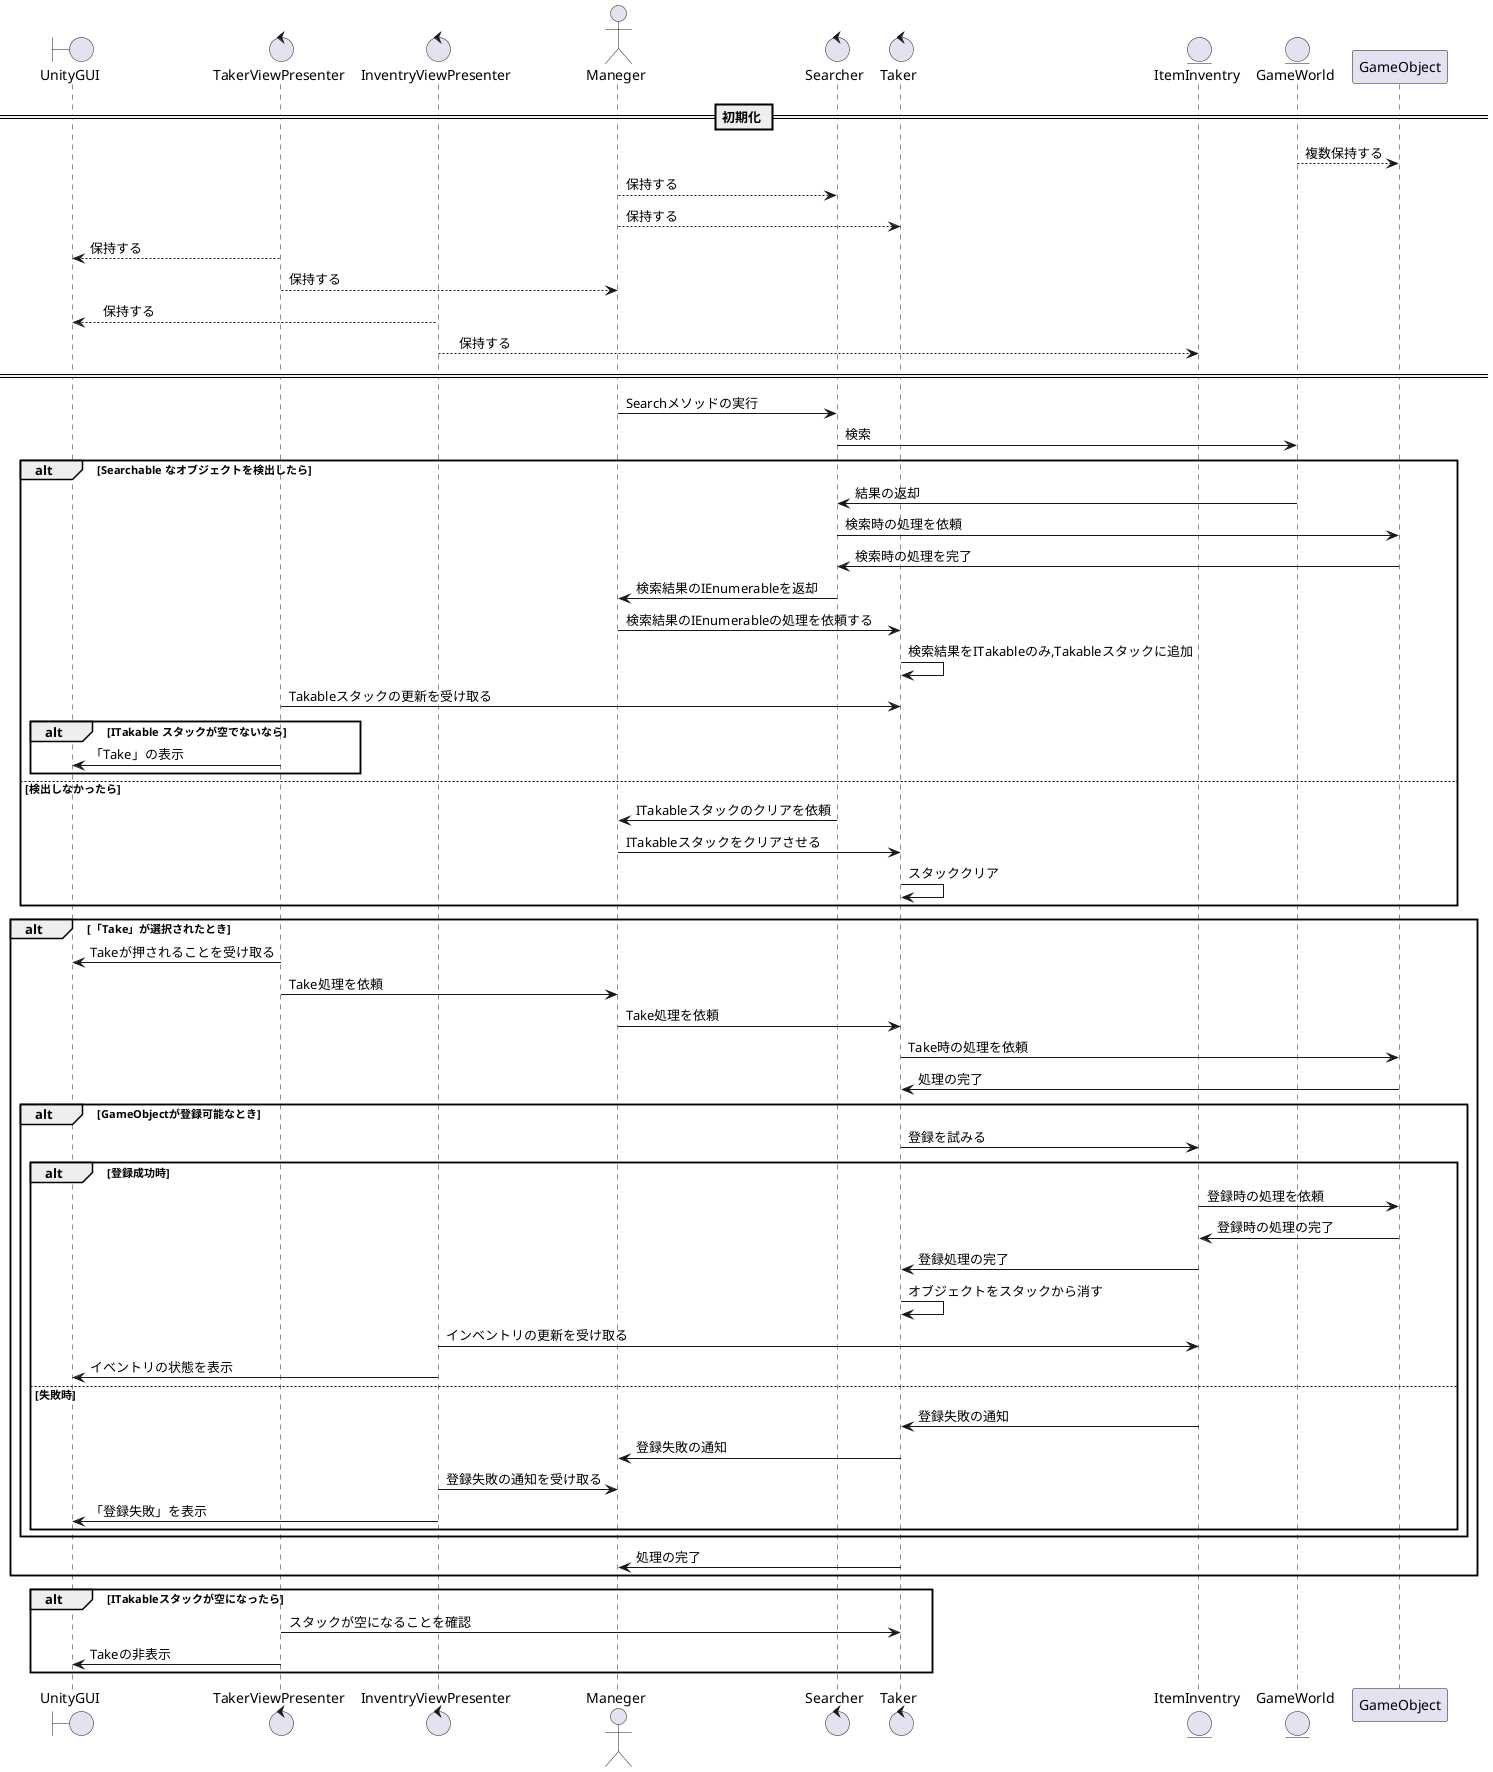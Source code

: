 @startuml InventrySystemSequence

boundary UnityGUI
control TakerViewPresenter
control InventryViewPresenter
actor Maneger
control Searcher
control Taker
entity ItemInventry
entity GameWorld
== 初期化 ==
GameWorld --> GameObject : 複数保持する 
Maneger --> Searcher :保持する
Maneger --> Taker :保持する
TakerViewPresenter --> UnityGUI : 保持する
TakerViewPresenter --> Maneger : 保持する
InventryViewPresenter --> UnityGUI :　保持する
InventryViewPresenter --> ItemInventry :　保持する
== ==
Maneger -> Searcher : Searchメソッドの実行
Searcher -> GameWorld : 検索
alt Searchable なオブジェクトを検出したら
    GameWorld -> Searcher : 結果の返却
    Searcher -> GameObject : 検索時の処理を依頼
    GameObject -> Searcher : 検索時の処理を完了
    Searcher -> Maneger :  検索結果のIEnumerableを返却
    Maneger -> Taker : 検索結果のIEnumerableの処理を依頼する
    Taker -> Taker : 検索結果をITakableのみ,Takableスタックに追加
    TakerViewPresenter -> Taker: Takableスタックの更新を受け取る
    alt ITakable スタックが空でないなら
        TakerViewPresenter -> UnityGUI : 「Take」の表示
    end
else 検出しなかったら
    Searcher -> Maneger : ITakableスタックのクリアを依頼
    Maneger -> Taker : ITakableスタックをクリアさせる
    Taker -> Taker : スタッククリア
end
alt 「Take」が選択されたとき
TakerViewPresenter -> UnityGUI: Takeが押されることを受け取る
TakerViewPresenter -> Maneger : Take処理を依頼
Maneger -> Taker : Take処理を依頼
Taker -> GameObject : Take時の処理を依頼
GameObject -> Taker : 処理の完了
    alt GameObjectが登録可能なとき
    Taker -> ItemInventry : 登録を試みる
        alt 登録成功時
        ItemInventry -> GameObject : 登録時の処理を依頼
        GameObject -> ItemInventry : 登録時の処理の完了
        ItemInventry -> Taker : 登録処理の完了
        Taker -> Taker : オブジェクトをスタックから消す
        InventryViewPresenter -> ItemInventry : インベントリの更新を受け取る
        InventryViewPresenter -> UnityGUI : イベントリの状態を表示
        else 失敗時
        ItemInventry -> Taker : 登録失敗の通知
        Taker -> Maneger : 登録失敗の通知
        InventryViewPresenter -> Maneger : 登録失敗の通知を受け取る
        InventryViewPresenter -> UnityGUI : 「登録失敗」を表示
        end
    end
Taker -> Maneger : 処理の完了    
end

alt ITakableスタックが空になったら
    TakerViewPresenter -> Taker : スタックが空になることを確認
    TakerViewPresenter -> UnityGUI : Takeの非表示
end
@enduml